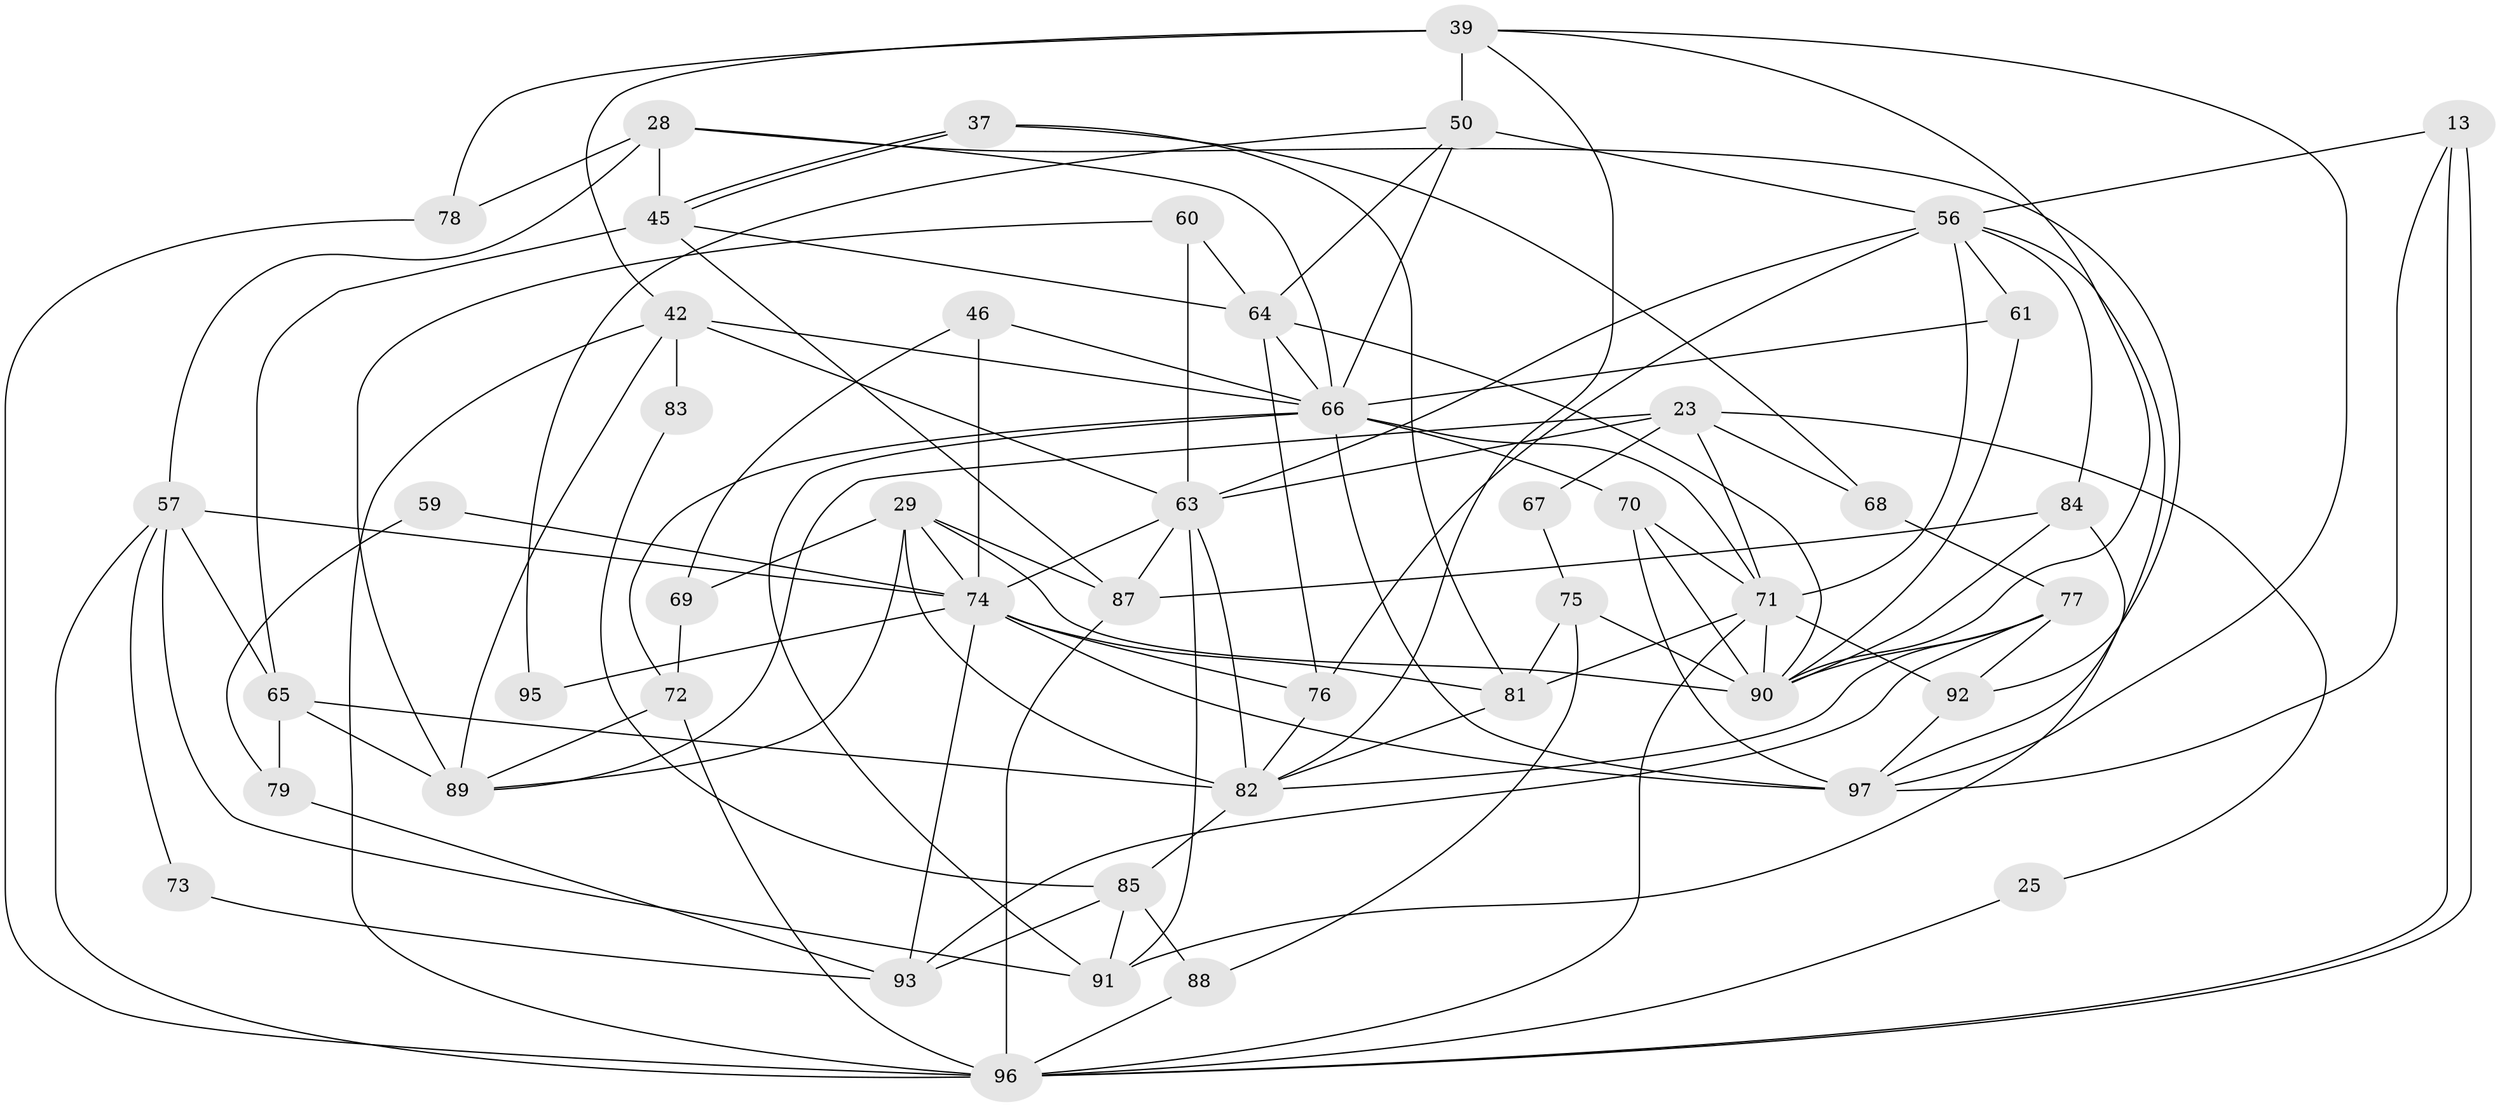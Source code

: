 // original degree distribution, {3: 0.25773195876288657, 2: 0.13402061855670103, 6: 0.10309278350515463, 8: 0.010309278350515464, 5: 0.15463917525773196, 4: 0.29896907216494845, 7: 0.041237113402061855}
// Generated by graph-tools (version 1.1) at 2025/50/03/09/25 04:50:38]
// undirected, 48 vertices, 120 edges
graph export_dot {
graph [start="1"]
  node [color=gray90,style=filled];
  13;
  23 [super="+4"];
  25;
  28;
  29 [super="+3"];
  37;
  39;
  42 [super="+18+36+31"];
  45 [super="+41"];
  46;
  50 [super="+6"];
  56 [super="+10+27+15+51"];
  57 [super="+49"];
  59;
  60 [super="+9"];
  61;
  63 [super="+16+62+19"];
  64 [super="+53"];
  65;
  66 [super="+26+34+52"];
  67;
  68 [super="+8"];
  69;
  70 [super="+32+43"];
  71 [super="+58"];
  72 [super="+20"];
  73;
  74 [super="+47"];
  75;
  76;
  77;
  78;
  79;
  81 [super="+17"];
  82 [super="+35"];
  83;
  84;
  85;
  87 [super="+54"];
  88;
  89 [super="+1+86"];
  90 [super="+2+24+55"];
  91;
  92 [super="+21"];
  93;
  95;
  96 [super="+44+94"];
  97 [super="+80"];
  13 -- 96 [weight=2];
  13 -- 96;
  13 -- 56;
  13 -- 97;
  23 -- 63 [weight=2];
  23 -- 67;
  23 -- 68 [weight=2];
  23 -- 71;
  23 -- 25;
  23 -- 89;
  25 -- 96;
  28 -- 78;
  28 -- 57;
  28 -- 45 [weight=2];
  28 -- 92;
  28 -- 66;
  29 -- 82;
  29 -- 69;
  29 -- 90 [weight=3];
  29 -- 74;
  29 -- 89;
  29 -- 87;
  37 -- 45;
  37 -- 45;
  37 -- 68;
  37 -- 81;
  39 -- 97;
  39 -- 50 [weight=2];
  39 -- 78;
  39 -- 90;
  39 -- 82;
  39 -- 42;
  42 -- 96;
  42 -- 83;
  42 -- 63 [weight=2];
  42 -- 66 [weight=2];
  42 -- 89 [weight=2];
  45 -- 65;
  45 -- 64;
  45 -- 87;
  46 -- 69;
  46 -- 74;
  46 -- 66;
  50 -- 95;
  50 -- 56;
  50 -- 66;
  50 -- 64;
  56 -- 97 [weight=2];
  56 -- 61;
  56 -- 84;
  56 -- 76;
  56 -- 71 [weight=2];
  56 -- 63 [weight=3];
  57 -- 73;
  57 -- 96 [weight=2];
  57 -- 65;
  57 -- 91;
  57 -- 74 [weight=2];
  59 -- 79;
  59 -- 74;
  60 -- 89;
  60 -- 64;
  60 -- 63;
  61 -- 90;
  61 -- 66;
  63 -- 87 [weight=2];
  63 -- 82 [weight=2];
  63 -- 91;
  63 -- 74;
  64 -- 66 [weight=2];
  64 -- 90 [weight=2];
  64 -- 76;
  65 -- 79;
  65 -- 89;
  65 -- 82;
  66 -- 91;
  66 -- 72;
  66 -- 70;
  66 -- 97 [weight=2];
  66 -- 71;
  67 -- 75;
  68 -- 77;
  69 -- 72;
  70 -- 71;
  70 -- 90 [weight=2];
  70 -- 97 [weight=2];
  71 -- 96;
  71 -- 92 [weight=2];
  71 -- 81;
  71 -- 90;
  72 -- 96 [weight=2];
  72 -- 89;
  73 -- 93;
  74 -- 97;
  74 -- 76;
  74 -- 81;
  74 -- 93;
  74 -- 95;
  75 -- 81;
  75 -- 90;
  75 -- 88;
  76 -- 82;
  77 -- 93;
  77 -- 92;
  77 -- 82;
  77 -- 90;
  78 -- 96;
  79 -- 93;
  81 -- 82;
  82 -- 85;
  83 -- 85;
  84 -- 87;
  84 -- 91;
  84 -- 90;
  85 -- 93;
  85 -- 91;
  85 -- 88;
  87 -- 96;
  88 -- 96;
  92 -- 97;
}
